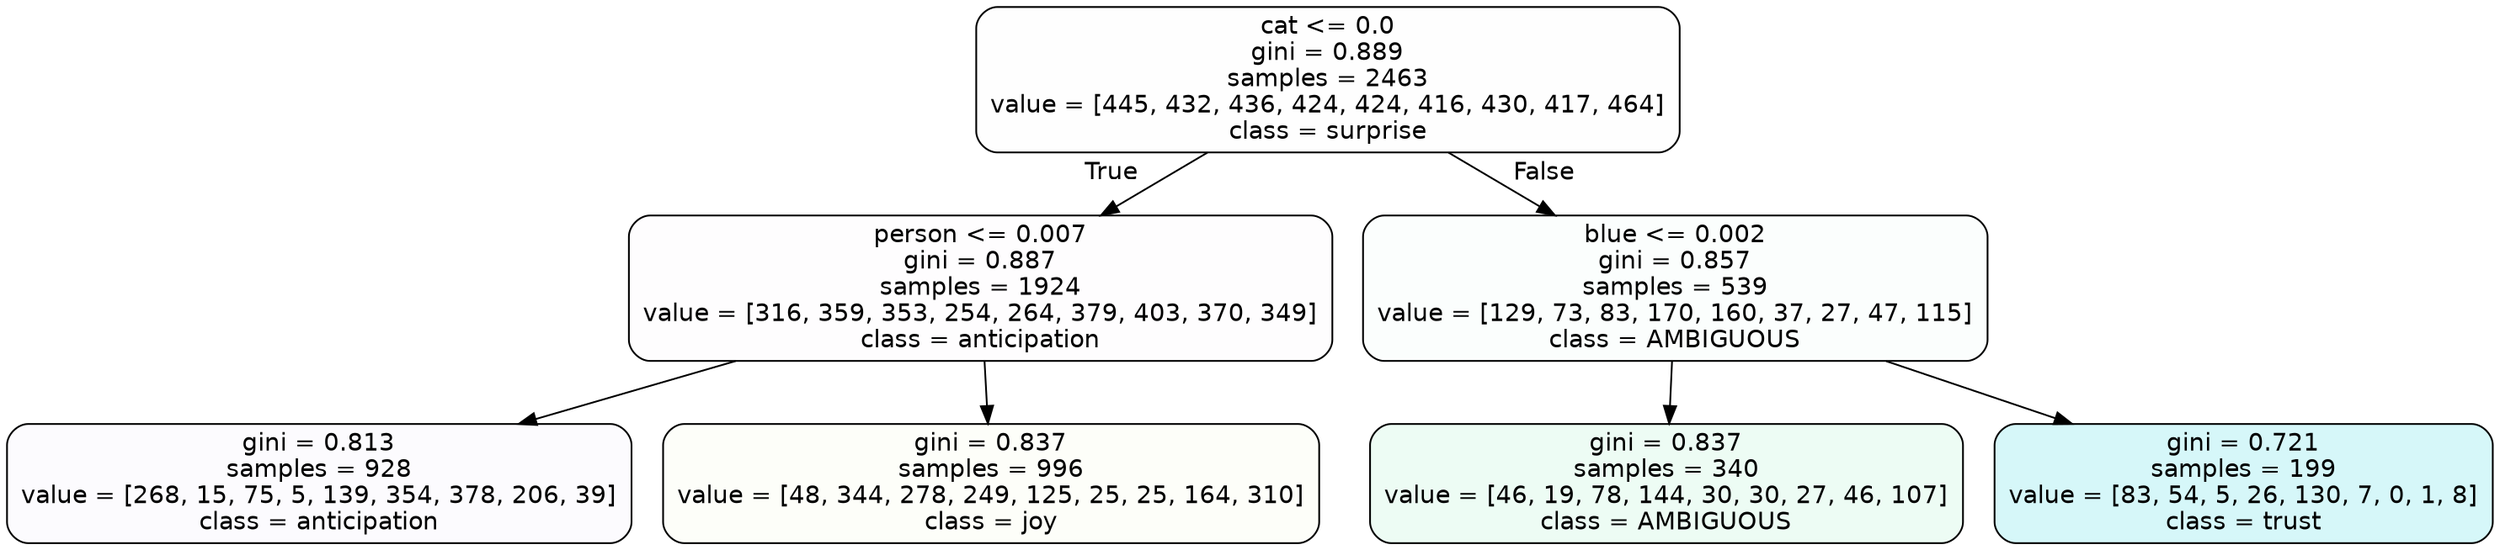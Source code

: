 digraph Tree {
node [shape=box, style="filled, rounded", color="black", fontname=helvetica] ;
edge [fontname=helvetica] ;
0 [label="cat <= 0.0\ngini = 0.889\nsamples = 2463\nvalue = [445, 432, 436, 424, 424, 416, 430, 417, 464]\nclass = surprise", fillcolor="#e5396401"] ;
1 [label="person <= 0.007\ngini = 0.887\nsamples = 1924\nvalue = [316, 359, 353, 254, 264, 379, 403, 370, 349]\nclass = anticipation", fillcolor="#8139e502"] ;
0 -> 1 [labeldistance=2.5, labelangle=45, headlabel="True"] ;
2 [label="gini = 0.813\nsamples = 928\nvalue = [268, 15, 75, 5, 139, 354, 378, 206, 39]\nclass = anticipation", fillcolor="#8139e505"] ;
1 -> 2 ;
3 [label="gini = 0.837\nsamples = 996\nvalue = [48, 344, 278, 249, 125, 25, 25, 164, 310]\nclass = joy", fillcolor="#d7e53907"] ;
1 -> 3 ;
4 [label="blue <= 0.002\ngini = 0.857\nsamples = 539\nvalue = [129, 73, 83, 170, 160, 37, 27, 47, 115]\nclass = AMBIGUOUS", fillcolor="#39e58104"] ;
0 -> 4 [labeldistance=2.5, labelangle=-45, headlabel="False"] ;
5 [label="gini = 0.837\nsamples = 340\nvalue = [46, 19, 78, 144, 30, 30, 27, 46, 107]\nclass = AMBIGUOUS", fillcolor="#39e58116"] ;
4 -> 5 ;
6 [label="gini = 0.721\nsamples = 199\nvalue = [83, 54, 5, 26, 130, 7, 0, 1, 8]\nclass = trust", fillcolor="#39d7e534"] ;
4 -> 6 ;
}